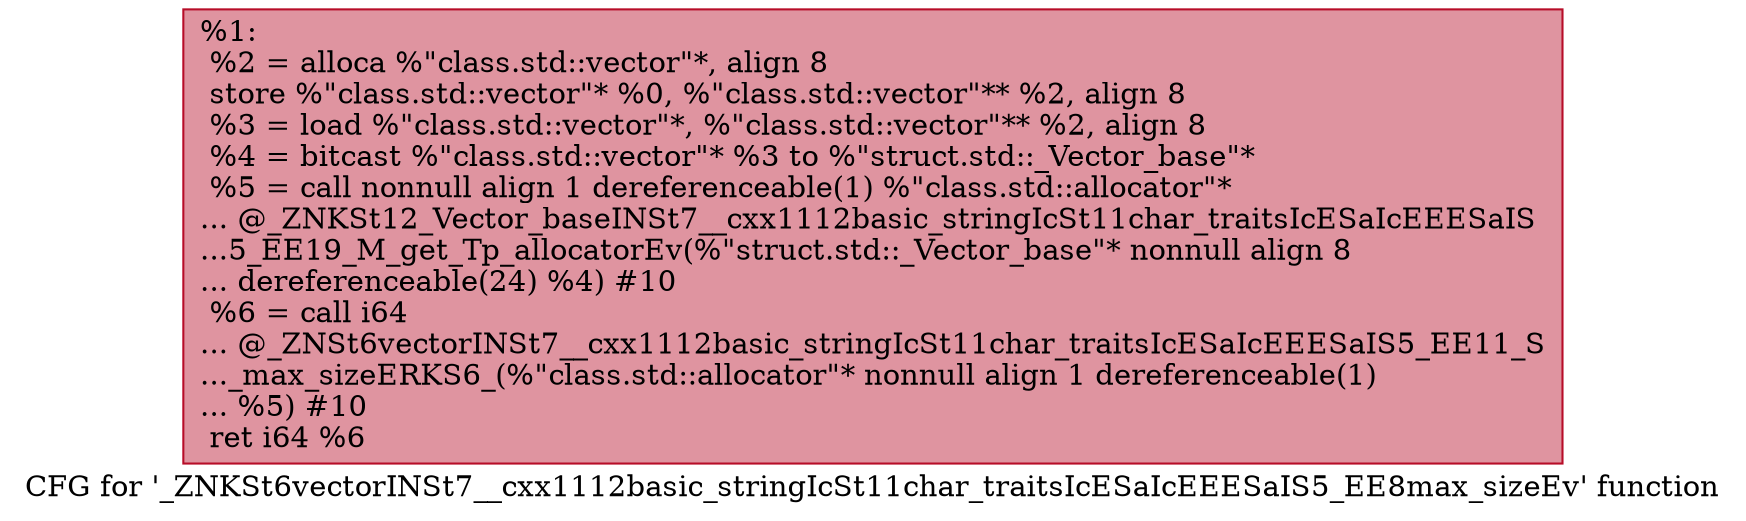 digraph "CFG for '_ZNKSt6vectorINSt7__cxx1112basic_stringIcSt11char_traitsIcESaIcEEESaIS5_EE8max_sizeEv' function" {
	label="CFG for '_ZNKSt6vectorINSt7__cxx1112basic_stringIcSt11char_traitsIcESaIcEEESaIS5_EE8max_sizeEv' function";

	Node0x55dfade1fd90 [shape=record,color="#b70d28ff", style=filled, fillcolor="#b70d2870",label="{%1:\l  %2 = alloca %\"class.std::vector\"*, align 8\l  store %\"class.std::vector\"* %0, %\"class.std::vector\"** %2, align 8\l  %3 = load %\"class.std::vector\"*, %\"class.std::vector\"** %2, align 8\l  %4 = bitcast %\"class.std::vector\"* %3 to %\"struct.std::_Vector_base\"*\l  %5 = call nonnull align 1 dereferenceable(1) %\"class.std::allocator\"*\l... @_ZNKSt12_Vector_baseINSt7__cxx1112basic_stringIcSt11char_traitsIcESaIcEEESaIS\l...5_EE19_M_get_Tp_allocatorEv(%\"struct.std::_Vector_base\"* nonnull align 8\l... dereferenceable(24) %4) #10\l  %6 = call i64\l... @_ZNSt6vectorINSt7__cxx1112basic_stringIcSt11char_traitsIcESaIcEEESaIS5_EE11_S\l..._max_sizeERKS6_(%\"class.std::allocator\"* nonnull align 1 dereferenceable(1)\l... %5) #10\l  ret i64 %6\l}"];
}
